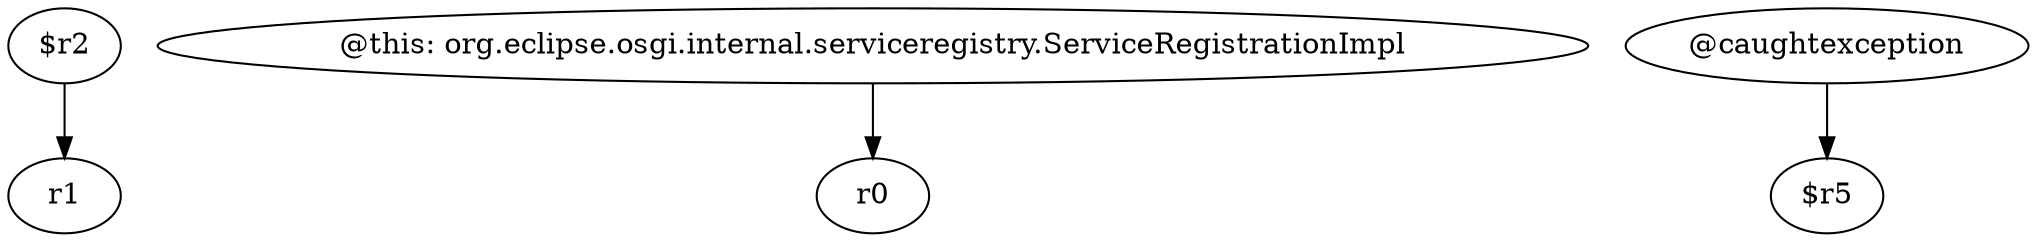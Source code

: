 digraph g {
0[label="$r2"]
1[label="r1"]
0->1[label=""]
2[label="@this: org.eclipse.osgi.internal.serviceregistry.ServiceRegistrationImpl"]
3[label="r0"]
2->3[label=""]
4[label="@caughtexception"]
5[label="$r5"]
4->5[label=""]
}